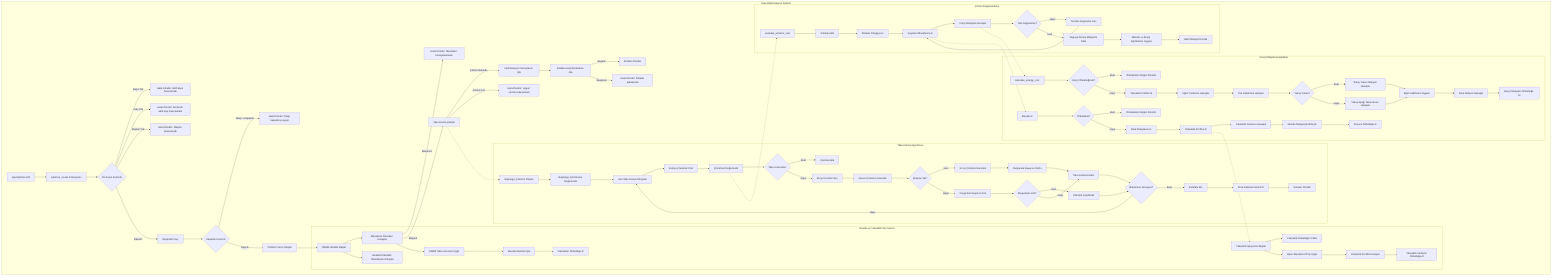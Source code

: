 flowchart TB
    subgraph "Rota Optimizasyon Sistemi"
        %% Ana akış
        API["/api/optimize API"] --> RouteOptimizer["optimize_routes Fonksiyonu"]
        RouteOptimizer --> PreCheck{"Ön Koşul Kontrolü"}
        
        PreCheck -->|Depo Yok| Error1["Hata Döndür: Aktif depo bulunamadı"]
        PreCheck -->|Araç Yok| Error2["Hata Döndür: Sürücülü aktif araç bulunamadı"]
        PreCheck -->|Müşteri Yok| Error3["Hata Döndür: Müşteri bulunamadı"]
        PreCheck -->|Başarılı| SelectCustomers[Müşterileri Seç]
        
        SelectCustomers --> CapacityCheck{"Kapasite Kontrolü"}
        CapacityCheck -->|Talep > Kapasite| Error4["Hata Döndür: Talep kapasiteyi aşıyor"]
        CapacityCheck -->|Geçerli| InitData[Problem Verisi Oluştur]
        
        InitData --> OSRMInit[OSRM Handler Başlat]
        OSRMInit --> PrecomputeDistances[Mesafeleri Önceden Hesapla]
        
        PrecomputeDistances -->|Başarısız| Error5["Hata Döndür: Mesafeler hesaplanamadı"]
        PrecomputeDistances -->|Başarılı| RunTabuSearch[Tabu Arama Çalıştır]
        
        RunTabuSearch -->|Çözüm Bulundu| ProcessResult[Optimizasyon Sonuçlarını İşle]
        RunTabuSearch -->|Çözüm Yok| Error6["Hata Döndür: Uygun çözüm bulunamadı"]
        
        ProcessResult --> AssignRoutes[Rotaları Araç/Sürücülere Ata]
        AssignRoutes -->|Başarılı| ReturnSuccess[Rotaları Döndür]
        AssignRoutes -->|Başarısız| Error7["Hata Döndür: Rotalar atanamadı"]
    
        %% OSRM ve Yükseklik Veri Akışı
        subgraph "Mesafe ve Yükseklik Veri Servisi"
            direction TB
            OSRMInit --> InitCache[Mesafe/Yükseklik Önbelleklerini Başlat]
            PrecomputeDistances --> GetTable[OSRM Tablo Servisini Çağır]
            GetTable --> ProcessMatrix[Mesafe Matrisini İşle]
            ProcessMatrix --> CacheDist[Mesafeleri Önbelleğe Al]
            
            ElevationInit[Yükseklik İşleyicisini Başlat] --> ElevCache[Yükseklik Önbelleğini Yükle]
            ElevationInit --> CallElevAPI[Open Elevation API'yi Çağır]
            CallElevAPI --> ComputeProfile[Yükseklik Profilini Hesapla]
            ComputeProfile --> CacheElev[Yükseklik Verilerini Önbelleğe Al]
        end
        
        %% Tabu Arama Algoritması
        subgraph "Tabu Arama Algoritması"
            direction TB
            InitSolution[Başlangıç Çözümü Oluştur] --> EvalInitSol[Başlangıç Çözümünü Değerlendir]
            EvalInitSol --> TabuLoop[Ana Tabu Arama Döngüsü]
            
            TabuLoop --> GenNeighbors[Komşu Çözümler Üret]
            GenNeighbors --> EvalNeighbors[Çözümleri Değerlendir]
            EvalNeighbors --> CheckTabu{Tabu Listesinde?}
            
            CheckTabu -->|Evet| Skip[Çözümü Atla]
            CheckTabu -->|Hayır| SelectBest[En İyi Çözümü Seç]
            
            SelectBest --> UpdateCurrent[Mevcut Çözümü Güncelle]
            UpdateCurrent --> CheckImprove{İyileşme Var?}
            
            CheckImprove -->|Evet| UpdateBest[En İyi Çözümü Güncelle]
            CheckImprove -->|Hayır| IncrStagnation[Durgunluk Sayacını Artır]
            
            UpdateBest --> ResetStagnation[Durgunluk Sayacını Sıfırla]
            IncrStagnation --> CheckStagnation{Durgunluk Limiti?}
            ResetStagnation --> AddTabu[Tabu Listesine Ekle]
            
            CheckStagnation -->|Evet| Diversify[Çözümü Çeşitlendir]
            CheckStagnation -->|Hayır| AddTabu
            
            AddTabu --> CheckIter{Maksimum İterasyon?}
            Diversify --> CheckIter
            
            CheckIter -->|Hayır| TabuLoop
            CheckIter -->|Evet| SplitRoutes[Rotalara Böl]
            
            SplitRoutes --> AnalyzeRoutes[Rota Kalitesini Analiz Et]
            AnalyzeRoutes --> ReturnRoutes[Rotaları Döndür]
        end
        
        %% Enerji Maliyeti Hesaplama
        subgraph "Enerji Maliyeti Hesaplama"
            direction TB
            GetDistance[Mesafe Al] --> CheckCache{Önbellekte?}
            
            CheckCache -->|Evet| ReturnCached[Önbellekten Değeri Döndür]
            CheckCache -->|Hayır| GetDetails[Rota Detaylarını Al]
            
            GetDetails --> GetElev[Yükseklik Profilini Al]
            GetElev --> CalcElevPenalty[Yükseklik Cezasını Hesapla]
            CalcElevPenalty --> CombineCost[Mesafe Maliyetiyle Birleştir]
            CombineCost --> CacheResult[Sonucu Önbelleğe Al]
            
            CalcEnergy[calculate_energy_cost] --> CheckEnCache{Enerji Önbelleğinde?}
            CheckEnCache -->|Evet| ReturnEnCached[Önbellekten Değeri Döndür]
            CheckEnCache -->|Hayır| GetElevProfile[Yükseklik Profilini Al]
            
            GetElevProfile --> CalcGradient[Eğim Yüzdesini Hesapla]
            CalcGradient --> CalcLoad[Yük Faktörünü Hesapla]
            
            CalcLoad --> CheckUphill{Yokuş Yukarı?}
            
            CheckUphill -->|Evet| UphillCalc[Yokuş Yukarı Maliyeti Hesapla]
            CheckUphill -->|Hayır| DownhillCalc[Yokuş Aşağı Tasarrufunu Hesapla]
            
            UphillCalc --> ApplyGradientFactor[Eğim Faktörünü Uygula]
            DownhillCalc --> ApplyGradientFactor
            
            ApplyGradientFactor --> ComputeFinalCost[Final Maliyeti Hesapla]
            ComputeFinalCost --> CacheEnergy[Enerji Maliyetini Önbelleğe Al]
        end
        
        %% Çözüm Değerlendirme
        subgraph "Çözüm Değerlendirme"
            direction TB
            EvalSolution[evaluate_solution_cost] --> SplitSolution[Rotalara Böl]
            SplitSolution --> LoopRoutes[Rotaları Döngüye Al]
            
            LoopRoutes --> CalculateDistance[Segment Mesafesini Al]
            CalculateDistance --> CalculateEnergyCost[Enerji Maliyetini Hesapla]
            
            CalculateEnergyCost --> SegmentDone{Tüm Segmentler?}
            SegmentDone -->|Hayır| NextSegment[Sonraki Segmente Geç]
            NextSegment --> CalculateDistance
            
            SegmentDone -->|Evet| AddDepotReturn[Depoya Dönüş Maliyetini Ekle]
            AddDepotReturn --> WeightCosts[Mesafe ve Enerji Ağırlıklarını Uygula]
            WeightCosts --> ReturnHybridCost[Hibrit Maliyeti Döndür]
        end
    end
    
    %% Alt grafikler arası bağlantılar
    RunTabuSearch -.-> InitSolution
    EvalNeighbors -.-> EvalSolution
    GetElev -.-> ElevationInit
    CalculateEnergyCost -.-> CalcEnergy
    CalculateDistance -.-> GetDistance